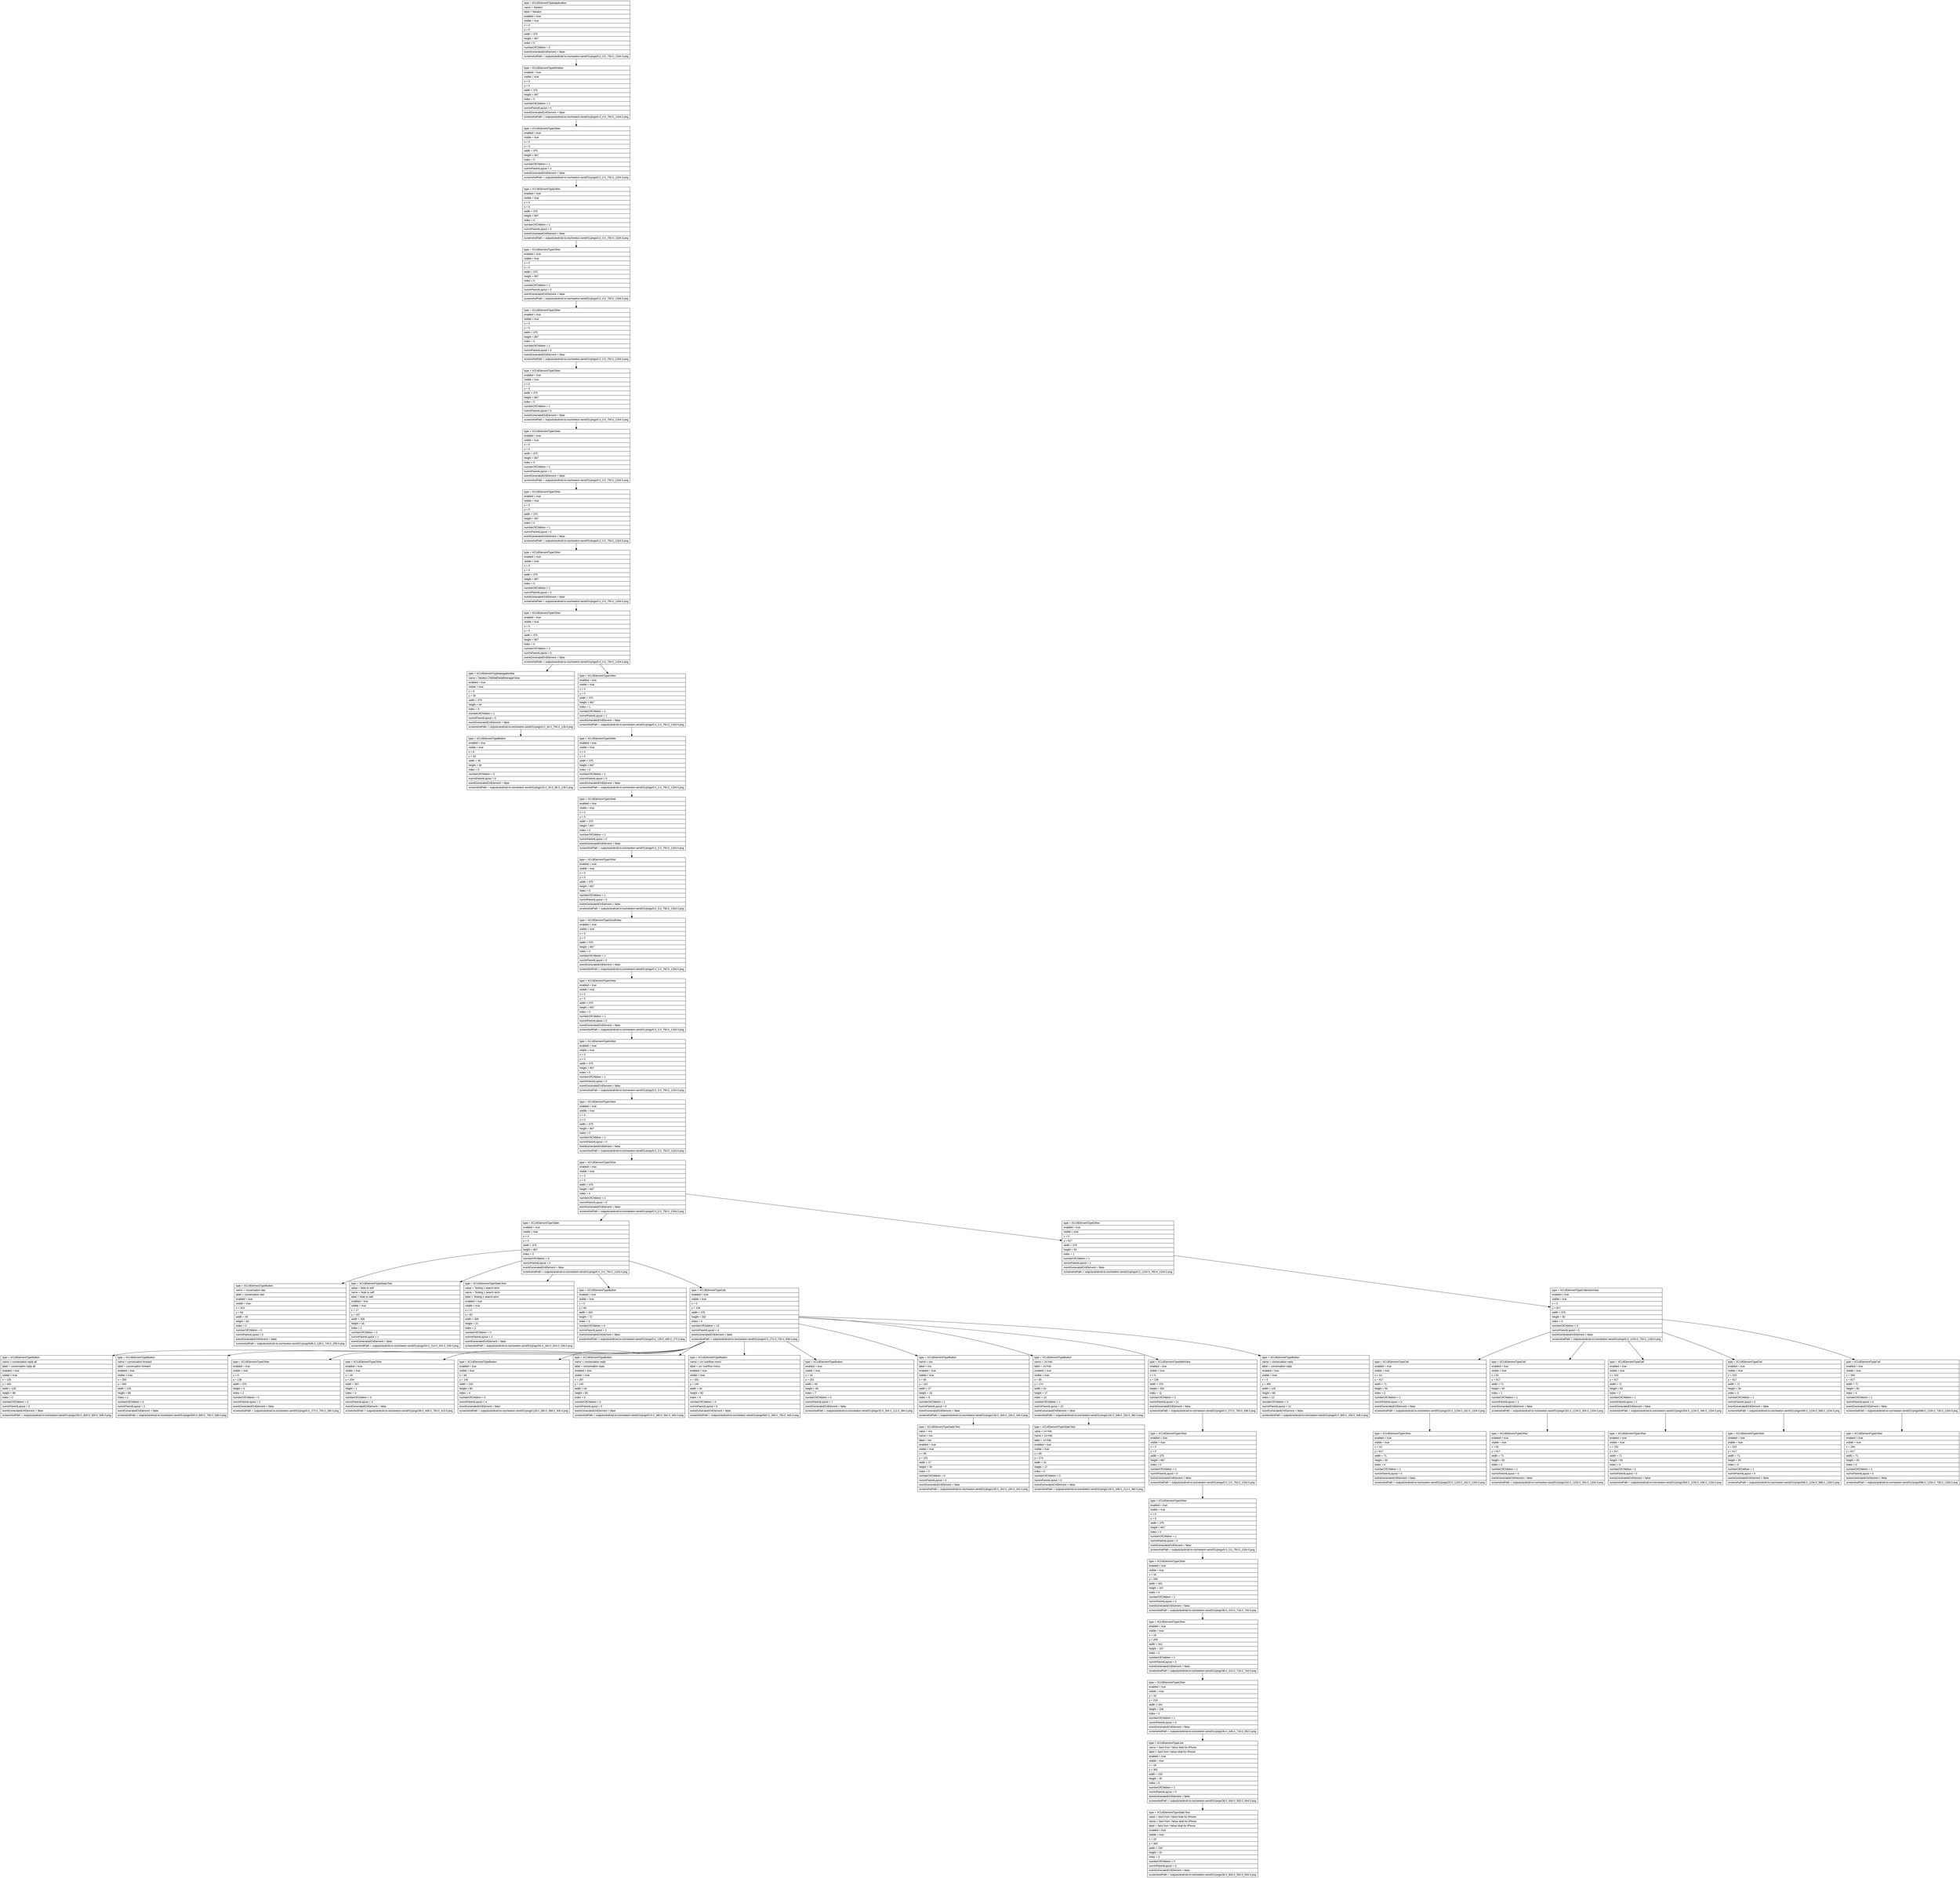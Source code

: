 digraph Layout {

	node [shape=record fontname=Arial];

	0	[label="{type = XCUIElementTypeApplication\l|name = Newton\l|label = Newton\l|enabled = true\l|visible = true\l|x = 0\l|y = 0\l|width = 375\l|height = 667\l|index = 0\l|numberOfChildren = 2\l|eventGeneratedOnElement = false \l|screenshotPath = outputs/android-to-ios/newton-send/S1/pngs/0.0_0.0_750.0_1334.0.png\l}"]
	1	[label="{type = XCUIElementTypeWindow\l|enabled = true\l|visible = true\l|x = 0\l|y = 0\l|width = 375\l|height = 667\l|index = 0\l|numberOfChildren = 1\l|numInParentLayout = 0\l|eventGeneratedOnElement = false \l|screenshotPath = outputs/android-to-ios/newton-send/S1/pngs/0.0_0.0_750.0_1334.0.png\l}"]
	2	[label="{type = XCUIElementTypeOther\l|enabled = true\l|visible = true\l|x = 0\l|y = 0\l|width = 375\l|height = 667\l|index = 0\l|numberOfChildren = 1\l|numInParentLayout = 0\l|eventGeneratedOnElement = false \l|screenshotPath = outputs/android-to-ios/newton-send/S1/pngs/0.0_0.0_750.0_1334.0.png\l}"]
	3	[label="{type = XCUIElementTypeOther\l|enabled = true\l|visible = true\l|x = 0\l|y = 0\l|width = 375\l|height = 667\l|index = 0\l|numberOfChildren = 1\l|numInParentLayout = 0\l|eventGeneratedOnElement = false \l|screenshotPath = outputs/android-to-ios/newton-send/S1/pngs/0.0_0.0_750.0_1334.0.png\l}"]
	4	[label="{type = XCUIElementTypeOther\l|enabled = true\l|visible = true\l|x = 0\l|y = 0\l|width = 375\l|height = 667\l|index = 0\l|numberOfChildren = 1\l|numInParentLayout = 0\l|eventGeneratedOnElement = false \l|screenshotPath = outputs/android-to-ios/newton-send/S1/pngs/0.0_0.0_750.0_1334.0.png\l}"]
	5	[label="{type = XCUIElementTypeOther\l|enabled = true\l|visible = true\l|x = 0\l|y = 0\l|width = 375\l|height = 667\l|index = 0\l|numberOfChildren = 1\l|numInParentLayout = 0\l|eventGeneratedOnElement = false \l|screenshotPath = outputs/android-to-ios/newton-send/S1/pngs/0.0_0.0_750.0_1334.0.png\l}"]
	6	[label="{type = XCUIElementTypeOther\l|enabled = true\l|visible = true\l|x = 0\l|y = 0\l|width = 375\l|height = 667\l|index = 0\l|numberOfChildren = 1\l|numInParentLayout = 0\l|eventGeneratedOnElement = false \l|screenshotPath = outputs/android-to-ios/newton-send/S1/pngs/0.0_0.0_750.0_1334.0.png\l}"]
	7	[label="{type = XCUIElementTypeOther\l|enabled = true\l|visible = true\l|x = 0\l|y = 0\l|width = 375\l|height = 667\l|index = 0\l|numberOfChildren = 1\l|numInParentLayout = 0\l|eventGeneratedOnElement = false \l|screenshotPath = outputs/android-to-ios/newton-send/S1/pngs/0.0_0.0_750.0_1334.0.png\l}"]
	8	[label="{type = XCUIElementTypeOther\l|enabled = true\l|visible = true\l|x = 0\l|y = 0\l|width = 375\l|height = 667\l|index = 0\l|numberOfChildren = 1\l|numInParentLayout = 0\l|eventGeneratedOnElement = false \l|screenshotPath = outputs/android-to-ios/newton-send/S1/pngs/0.0_0.0_750.0_1334.0.png\l}"]
	9	[label="{type = XCUIElementTypeOther\l|enabled = true\l|visible = true\l|x = 0\l|y = 0\l|width = 375\l|height = 667\l|index = 0\l|numberOfChildren = 1\l|numInParentLayout = 0\l|eventGeneratedOnElement = false \l|screenshotPath = outputs/android-to-ios/newton-send/S1/pngs/0.0_0.0_750.0_1334.0.png\l}"]
	10	[label="{type = XCUIElementTypeOther\l|enabled = true\l|visible = true\l|x = 0\l|y = 0\l|width = 375\l|height = 667\l|index = 0\l|numberOfChildren = 2\l|numInParentLayout = 0\l|eventGeneratedOnElement = false \l|screenshotPath = outputs/android-to-ios/newton-send/S1/pngs/0.0_0.0_750.0_1334.0.png\l}"]
	11	[label="{type = XCUIElementTypeNavigationBar\l|name = Newton.CMMailDetailManagerView\l|enabled = true\l|visible = true\l|x = 0\l|y = 20\l|width = 375\l|height = 44\l|index = 0\l|numberOfChildren = 1\l|numInParentLayout = 0\l|eventGeneratedOnElement = false \l|screenshotPath = outputs/android-to-ios/newton-send/S1/pngs/0.0_40.0_750.0_128.0.png\l}"]
	12	[label="{type = XCUIElementTypeOther\l|enabled = true\l|visible = true\l|x = 0\l|y = 0\l|width = 375\l|height = 667\l|index = 1\l|numberOfChildren = 1\l|numInParentLayout = 1\l|eventGeneratedOnElement = false \l|screenshotPath = outputs/android-to-ios/newton-send/S1/pngs/0.0_0.0_750.0_1334.0.png\l}"]
	13	[label="{type = XCUIElementTypeButton\l|enabled = true\l|visible = true\l|x = 8\l|y = 20\l|width = 35\l|height = 44\l|index = 0\l|numberOfChildren = 0\l|numInParentLayout = 0\l|eventGeneratedOnElement = false \l|screenshotPath = outputs/android-to-ios/newton-send/S1/pngs/16.0_40.0_86.0_128.0.png\l}"]
	14	[label="{type = XCUIElementTypeOther\l|enabled = true\l|visible = true\l|x = 0\l|y = 0\l|width = 375\l|height = 667\l|index = 0\l|numberOfChildren = 1\l|numInParentLayout = 0\l|eventGeneratedOnElement = false \l|screenshotPath = outputs/android-to-ios/newton-send/S1/pngs/0.0_0.0_750.0_1334.0.png\l}"]
	15	[label="{type = XCUIElementTypeOther\l|enabled = true\l|visible = true\l|x = 0\l|y = 0\l|width = 375\l|height = 667\l|index = 0\l|numberOfChildren = 1\l|numInParentLayout = 0\l|eventGeneratedOnElement = false \l|screenshotPath = outputs/android-to-ios/newton-send/S1/pngs/0.0_0.0_750.0_1334.0.png\l}"]
	16	[label="{type = XCUIElementTypeOther\l|enabled = true\l|visible = true\l|x = 0\l|y = 0\l|width = 375\l|height = 667\l|index = 0\l|numberOfChildren = 1\l|numInParentLayout = 0\l|eventGeneratedOnElement = false \l|screenshotPath = outputs/android-to-ios/newton-send/S1/pngs/0.0_0.0_750.0_1334.0.png\l}"]
	17	[label="{type = XCUIElementTypeScrollView\l|enabled = true\l|visible = true\l|x = 0\l|y = 0\l|width = 375\l|height = 667\l|index = 0\l|numberOfChildren = 1\l|numInParentLayout = 0\l|eventGeneratedOnElement = false \l|screenshotPath = outputs/android-to-ios/newton-send/S1/pngs/0.0_0.0_750.0_1334.0.png\l}"]
	18	[label="{type = XCUIElementTypeOther\l|enabled = true\l|visible = true\l|x = 0\l|y = 0\l|width = 375\l|height = 667\l|index = 0\l|numberOfChildren = 1\l|numInParentLayout = 0\l|eventGeneratedOnElement = false \l|screenshotPath = outputs/android-to-ios/newton-send/S1/pngs/0.0_0.0_750.0_1334.0.png\l}"]
	19	[label="{type = XCUIElementTypeOther\l|enabled = true\l|visible = true\l|x = 0\l|y = 0\l|width = 375\l|height = 667\l|index = 0\l|numberOfChildren = 1\l|numInParentLayout = 0\l|eventGeneratedOnElement = false \l|screenshotPath = outputs/android-to-ios/newton-send/S1/pngs/0.0_0.0_750.0_1334.0.png\l}"]
	20	[label="{type = XCUIElementTypeOther\l|enabled = true\l|visible = true\l|x = 0\l|y = 0\l|width = 375\l|height = 667\l|index = 0\l|numberOfChildren = 1\l|numInParentLayout = 0\l|eventGeneratedOnElement = false \l|screenshotPath = outputs/android-to-ios/newton-send/S1/pngs/0.0_0.0_750.0_1334.0.png\l}"]
	21	[label="{type = XCUIElementTypeOther\l|enabled = true\l|visible = true\l|x = 0\l|y = 0\l|width = 375\l|height = 667\l|index = 0\l|numberOfChildren = 2\l|numInParentLayout = 0\l|eventGeneratedOnElement = false \l|screenshotPath = outputs/android-to-ios/newton-send/S1/pngs/0.0_0.0_750.0_1334.0.png\l}"]
	22	[label="{type = XCUIElementTypeTable\l|enabled = true\l|visible = true\l|x = 0\l|y = 0\l|width = 375\l|height = 667\l|index = 0\l|numberOfChildren = 5\l|numInParentLayout = 0\l|eventGeneratedOnElement = false \l|screenshotPath = outputs/android-to-ios/newton-send/S1/pngs/0.0_0.0_750.0_1334.0.png\l}"]
	23	[label="{type = XCUIElementTypeOther\l|enabled = true\l|visible = true\l|x = 0\l|y = 617\l|width = 375\l|height = 50\l|index = 1\l|numberOfChildren = 1\l|numInParentLayout = 1\l|eventGeneratedOnElement = false \l|screenshotPath = outputs/android-to-ios/newton-send/S1/pngs/0.0_1234.0_750.0_1334.0.png\l}"]
	24	[label="{type = XCUIElementTypeButton\l|name = conversation star\l|label = conversation star\l|enabled = true\l|visible = true\l|x = 323\l|y = 64\l|width = 49\l|height = 64\l|index = 0\l|numberOfChildren = 0\l|numInParentLayout = 0\l|eventGeneratedOnElement = false \l|screenshotPath = outputs/android-to-ios/newton-send/S1/pngs/646.0_128.0_744.0_256.0.png\l}"]
	25	[label="{type = XCUIElementTypeStaticText\l|value = Note to self\l|name = Note to self\l|label = Note to self\l|enabled = true\l|visible = true\l|x = 17\l|y = 107\l|width = 305\l|height = 16\l|index = 1\l|numberOfChildren = 0\l|numInParentLayout = 1\l|eventGeneratedOnElement = false \l|screenshotPath = outputs/android-to-ios/newton-send/S1/pngs/34.0_214.0_644.0_246.0.png\l}"]
	26	[label="{type = XCUIElementTypeStaticText\l|value = Testing 1 search term\l|name = Testing 1 search term\l|label = Testing 1 search term\l|enabled = true\l|visible = true\l|x = 17\l|y = 82\l|width = 305\l|height = 21\l|index = 2\l|numberOfChildren = 0\l|numInParentLayout = 2\l|eventGeneratedOnElement = false \l|screenshotPath = outputs/android-to-ios/newton-send/S1/pngs/34.0_164.0_644.0_206.0.png\l}"]
	27	[label="{type = XCUIElementTypeButton\l|enabled = true\l|visible = true\l|x = 0\l|y = 64\l|width = 320\l|height = 72\l|index = 3\l|numberOfChildren = 0\l|numInParentLayout = 3\l|eventGeneratedOnElement = false \l|screenshotPath = outputs/android-to-ios/newton-send/S1/pngs/0.0_128.0_640.0_272.0.png\l}"]
	28	[label="{type = XCUIElementTypeCell\l|enabled = true\l|visible = true\l|x = 0\l|y = 136\l|width = 375\l|height = 332\l|index = 4\l|numberOfChildren = 13\l|numInParentLayout = 4\l|eventGeneratedOnElement = false \l|screenshotPath = outputs/android-to-ios/newton-send/S1/pngs/0.0_272.0_750.0_936.0.png\l}"]
	29	[label="{type = XCUIElementTypeCollectionView\l|enabled = true\l|visible = true\l|x = 0\l|y = 617\l|width = 375\l|height = 50\l|index = 0\l|numberOfChildren = 5\l|numInParentLayout = 0\l|eventGeneratedOnElement = false \l|screenshotPath = outputs/android-to-ios/newton-send/S1/pngs/0.0_1234.0_750.0_1334.0.png\l}"]
	30	[label="{type = XCUIElementTypeButton\l|name = conversation reply all\l|label = conversation reply all\l|enabled = true\l|visible = true\l|x = 125\l|y = 400\l|width = 125\l|height = 68\l|index = 0\l|numberOfChildren = 0\l|numInParentLayout = 0\l|eventGeneratedOnElement = false \l|screenshotPath = outputs/android-to-ios/newton-send/S1/pngs/250.0_800.0_500.0_936.0.png\l}"]
	31	[label="{type = XCUIElementTypeButton\l|name = conversation forward\l|label = conversation forward\l|enabled = true\l|visible = true\l|x = 250\l|y = 400\l|width = 125\l|height = 68\l|index = 1\l|numberOfChildren = 0\l|numInParentLayout = 1\l|eventGeneratedOnElement = false \l|screenshotPath = outputs/android-to-ios/newton-send/S1/pngs/500.0_800.0_750.0_936.0.png\l}"]
	32	[label="{type = XCUIElementTypeOther\l|enabled = true\l|visible = true\l|x = 0\l|y = 136\l|width = 375\l|height = 4\l|index = 2\l|numberOfChildren = 0\l|numInParentLayout = 2\l|eventGeneratedOnElement = false \l|screenshotPath = outputs/android-to-ios/newton-send/S1/pngs/0.0_272.0_750.0_280.0.png\l}"]
	33	[label="{type = XCUIElementTypeOther\l|enabled = true\l|visible = true\l|x = 18\l|y = 204\l|width = 357\l|height = 1\l|index = 3\l|numberOfChildren = 0\l|numInParentLayout = 3\l|eventGeneratedOnElement = false \l|screenshotPath = outputs/android-to-ios/newton-send/S1/pngs/36.0_408.0_750.0_410.0.png\l}"]
	34	[label="{type = XCUIElementTypeButton\l|enabled = true\l|visible = true\l|x = 64\l|y = 140\l|width = 220\l|height = 60\l|index = 4\l|numberOfChildren = 0\l|numInParentLayout = 4\l|eventGeneratedOnElement = false \l|screenshotPath = outputs/android-to-ios/newton-send/S1/pngs/128.0_280.0_568.0_400.0.png\l}"]
	35	[label="{type = XCUIElementTypeButton\l|name = conversation reply\l|label = conversation reply\l|enabled = true\l|visible = true\l|x = 287\l|y = 140\l|width = 44\l|height = 60\l|index = 5\l|numberOfChildren = 0\l|numInParentLayout = 5\l|eventGeneratedOnElement = false \l|screenshotPath = outputs/android-to-ios/newton-send/S1/pngs/574.0_280.0_662.0_400.0.png\l}"]
	36	[label="{type = XCUIElementTypeButton\l|name = cm overflow menu\l|label = cm overflow menu\l|enabled = true\l|visible = true\l|x = 331\l|y = 140\l|width = 44\l|height = 60\l|index = 6\l|numberOfChildren = 0\l|numInParentLayout = 6\l|eventGeneratedOnElement = false \l|screenshotPath = outputs/android-to-ios/newton-send/S1/pngs/662.0_280.0_750.0_400.0.png\l}"]
	37	[label="{type = XCUIElementTypeButton\l|enabled = true\l|visible = true\l|x = 16\l|y = 152\l|width = 40\l|height = 40\l|index = 7\l|numberOfChildren = 0\l|numInParentLayout = 7\l|eventGeneratedOnElement = false \l|screenshotPath = outputs/android-to-ios/newton-send/S1/pngs/32.0_304.0_112.0_384.0.png\l}"]
	38	[label="{type = XCUIElementTypeButton\l|name = me \l|label = me \l|enabled = true\l|visible = true\l|x = 65\l|y = 152\l|width = 27\l|height = 18\l|index = 9\l|numberOfChildren = 1\l|numInParentLayout = 9\l|eventGeneratedOnElement = false \l|screenshotPath = outputs/android-to-ios/newton-send/S1/pngs/130.0_304.0_184.0_340.0.png\l}"]
	39	[label="{type = XCUIElementTypeButton\l|name = 14 Feb\l|label = 14 Feb\l|enabled = true\l|visible = true\l|x = 65\l|y = 174\l|width = 61\l|height = 17\l|index = 10\l|numberOfChildren = 1\l|numInParentLayout = 10\l|eventGeneratedOnElement = false \l|screenshotPath = outputs/android-to-ios/newton-send/S1/pngs/130.0_348.0_252.0_382.0.png\l}"]
	40	[label="{type = XCUIElementTypeWebView\l|enabled = true\l|visible = true\l|x = 0\l|y = 136\l|width = 375\l|height = 332\l|index = 11\l|numberOfChildren = 1\l|numInParentLayout = 11\l|eventGeneratedOnElement = false \l|screenshotPath = outputs/android-to-ios/newton-send/S1/pngs/0.0_272.0_750.0_936.0.png\l}"]
	41	[label="{type = XCUIElementTypeButton\l|name = conversation reply\l|label = conversation reply\l|enabled = true\l|visible = true\l|x = 0\l|y = 400\l|width = 125\l|height = 68\l|index = 12\l|numberOfChildren = 0\l|numInParentLayout = 12\l|eventGeneratedOnElement = false \l|screenshotPath = outputs/android-to-ios/newton-send/S1/pngs/0.0_800.0_250.0_936.0.png\l}"]
	42	[label="{type = XCUIElementTypeCell\l|enabled = true\l|visible = true\l|x = 10\l|y = 617\l|width = 71\l|height = 50\l|index = 0\l|numberOfChildren = 1\l|numInParentLayout = 0\l|eventGeneratedOnElement = false \l|screenshotPath = outputs/android-to-ios/newton-send/S1/pngs/20.0_1234.0_162.0_1334.0.png\l}"]
	43	[label="{type = XCUIElementTypeCell\l|enabled = true\l|visible = true\l|x = 81\l|y = 617\l|width = 71\l|height = 50\l|index = 1\l|numberOfChildren = 1\l|numInParentLayout = 1\l|eventGeneratedOnElement = false \l|screenshotPath = outputs/android-to-ios/newton-send/S1/pngs/162.0_1234.0_304.0_1334.0.png\l}"]
	44	[label="{type = XCUIElementTypeCell\l|enabled = true\l|visible = true\l|x = 152\l|y = 617\l|width = 71\l|height = 50\l|index = 2\l|numberOfChildren = 1\l|numInParentLayout = 2\l|eventGeneratedOnElement = false \l|screenshotPath = outputs/android-to-ios/newton-send/S1/pngs/304.0_1234.0_446.0_1334.0.png\l}"]
	45	[label="{type = XCUIElementTypeCell\l|enabled = true\l|visible = true\l|x = 223\l|y = 617\l|width = 71\l|height = 50\l|index = 3\l|numberOfChildren = 1\l|numInParentLayout = 3\l|eventGeneratedOnElement = false \l|screenshotPath = outputs/android-to-ios/newton-send/S1/pngs/446.0_1234.0_588.0_1334.0.png\l}"]
	46	[label="{type = XCUIElementTypeCell\l|enabled = true\l|visible = true\l|x = 294\l|y = 617\l|width = 71\l|height = 50\l|index = 4\l|numberOfChildren = 1\l|numInParentLayout = 4\l|eventGeneratedOnElement = false \l|screenshotPath = outputs/android-to-ios/newton-send/S1/pngs/588.0_1234.0_730.0_1334.0.png\l}"]
	47	[label="{type = XCUIElementTypeStaticText\l|value = me \l|name = me \l|label = me \l|enabled = true\l|visible = true\l|x = 65\l|y = 151\l|width = 27\l|height = 20\l|index = 0\l|numberOfChildren = 0\l|numInParentLayout = 0\l|eventGeneratedOnElement = false \l|screenshotPath = outputs/android-to-ios/newton-send/S1/pngs/130.0_302.0_184.0_342.0.png\l}"]
	48	[label="{type = XCUIElementTypeStaticText\l|value = 14 Feb\l|name = 14 Feb\l|label = 14 Feb\l|enabled = true\l|visible = true\l|x = 65\l|y = 174\l|width = 41\l|height = 17\l|index = 0\l|numberOfChildren = 0\l|numInParentLayout = 0\l|eventGeneratedOnElement = false \l|screenshotPath = outputs/android-to-ios/newton-send/S1/pngs/130.0_348.0_212.0_382.0.png\l}"]
	49	[label="{type = XCUIElementTypeOther\l|enabled = true\l|visible = true\l|x = 0\l|y = 0\l|width = 375\l|height = 667\l|index = 0\l|numberOfChildren = 1\l|numInParentLayout = 0\l|eventGeneratedOnElement = false \l|screenshotPath = outputs/android-to-ios/newton-send/S1/pngs/0.0_0.0_750.0_1334.0.png\l}"]
	50	[label="{type = XCUIElementTypeOther\l|enabled = true\l|visible = true\l|x = 10\l|y = 617\l|width = 71\l|height = 50\l|index = 0\l|numberOfChildren = 1\l|numInParentLayout = 0\l|eventGeneratedOnElement = false \l|screenshotPath = outputs/android-to-ios/newton-send/S1/pngs/20.0_1234.0_162.0_1334.0.png\l}"]
	51	[label="{type = XCUIElementTypeOther\l|enabled = true\l|visible = true\l|x = 81\l|y = 617\l|width = 71\l|height = 50\l|index = 0\l|numberOfChildren = 1\l|numInParentLayout = 0\l|eventGeneratedOnElement = false \l|screenshotPath = outputs/android-to-ios/newton-send/S1/pngs/162.0_1234.0_304.0_1334.0.png\l}"]
	52	[label="{type = XCUIElementTypeOther\l|enabled = true\l|visible = true\l|x = 152\l|y = 617\l|width = 71\l|height = 50\l|index = 0\l|numberOfChildren = 1\l|numInParentLayout = 0\l|eventGeneratedOnElement = false \l|screenshotPath = outputs/android-to-ios/newton-send/S1/pngs/304.0_1234.0_446.0_1334.0.png\l}"]
	53	[label="{type = XCUIElementTypeOther\l|enabled = true\l|visible = true\l|x = 223\l|y = 617\l|width = 71\l|height = 50\l|index = 0\l|numberOfChildren = 1\l|numInParentLayout = 0\l|eventGeneratedOnElement = false \l|screenshotPath = outputs/android-to-ios/newton-send/S1/pngs/446.0_1234.0_588.0_1334.0.png\l}"]
	54	[label="{type = XCUIElementTypeOther\l|enabled = true\l|visible = true\l|x = 294\l|y = 617\l|width = 71\l|height = 50\l|index = 0\l|numberOfChildren = 1\l|numInParentLayout = 0\l|eventGeneratedOnElement = false \l|screenshotPath = outputs/android-to-ios/newton-send/S1/pngs/588.0_1234.0_730.0_1334.0.png\l}"]
	55	[label="{type = XCUIElementTypeOther\l|enabled = true\l|visible = true\l|x = 0\l|y = 0\l|width = 375\l|height = 667\l|index = 0\l|numberOfChildren = 1\l|numInParentLayout = 0\l|eventGeneratedOnElement = false \l|screenshotPath = outputs/android-to-ios/newton-send/S1/pngs/0.0_0.0_750.0_1334.0.png\l}"]
	56	[label="{type = XCUIElementTypeOther\l|enabled = true\l|visible = true\l|x = 18\l|y = 205\l|width = 341\l|height = 167\l|index = 0\l|numberOfChildren = 1\l|numInParentLayout = 0\l|eventGeneratedOnElement = false \l|screenshotPath = outputs/android-to-ios/newton-send/S1/pngs/36.0_410.0_718.0_744.0.png\l}"]
	57	[label="{type = XCUIElementTypeOther\l|enabled = true\l|visible = true\l|x = 18\l|y = 205\l|width = 341\l|height = 167\l|index = 0\l|numberOfChildren = 1\l|numInParentLayout = 0\l|eventGeneratedOnElement = false \l|screenshotPath = outputs/android-to-ios/newton-send/S1/pngs/36.0_410.0_718.0_744.0.png\l}"]
	58	[label="{type = XCUIElementTypeOther\l|enabled = true\l|visible = true\l|x = 18\l|y = 218\l|width = 341\l|height = 108\l|index = 0\l|numberOfChildren = 1\l|numInParentLayout = 0\l|eventGeneratedOnElement = false \l|screenshotPath = outputs/android-to-ios/newton-send/S1/pngs/36.0_436.0_718.0_652.0.png\l}"]
	59	[label="{type = XCUIElementTypeLink\l|name = Sent from Yahoo Mail for iPhone\l|label = Sent from Yahoo Mail for iPhone\l|enabled = true\l|visible = true\l|x = 18\l|y = 302\l|width = 232\l|height = 20\l|index = 0\l|numberOfChildren = 1\l|numInParentLayout = 0\l|eventGeneratedOnElement = false \l|screenshotPath = outputs/android-to-ios/newton-send/S1/pngs/36.0_604.0_500.0_644.0.png\l}"]
	60	[label="{type = XCUIElementTypeStaticText\l|value = Sent from Yahoo Mail for iPhone\l|name = Sent from Yahoo Mail for iPhone\l|label = Sent from Yahoo Mail for iPhone\l|enabled = true\l|visible = true\l|x = 18\l|y = 302\l|width = 232\l|height = 20\l|index = 0\l|numberOfChildren = 0\l|numInParentLayout = 0\l|eventGeneratedOnElement = false \l|screenshotPath = outputs/android-to-ios/newton-send/S1/pngs/36.0_604.0_500.0_644.0.png\l}"]


	0 -> 1
	1 -> 2
	2 -> 3
	3 -> 4
	4 -> 5
	5 -> 6
	6 -> 7
	7 -> 8
	8 -> 9
	9 -> 10
	10 -> 11
	10 -> 12
	11 -> 13
	12 -> 14
	14 -> 15
	15 -> 16
	16 -> 17
	17 -> 18
	18 -> 19
	19 -> 20
	20 -> 21
	21 -> 22
	21 -> 23
	22 -> 24
	22 -> 25
	22 -> 26
	22 -> 27
	22 -> 28
	23 -> 29
	28 -> 30
	28 -> 31
	28 -> 32
	28 -> 33
	28 -> 34
	28 -> 35
	28 -> 36
	28 -> 37
	28 -> 38
	28 -> 39
	28 -> 40
	28 -> 41
	29 -> 42
	29 -> 43
	29 -> 44
	29 -> 45
	29 -> 46
	38 -> 47
	39 -> 48
	40 -> 49
	42 -> 50
	43 -> 51
	44 -> 52
	45 -> 53
	46 -> 54
	49 -> 55
	55 -> 56
	56 -> 57
	57 -> 58
	58 -> 59
	59 -> 60


}